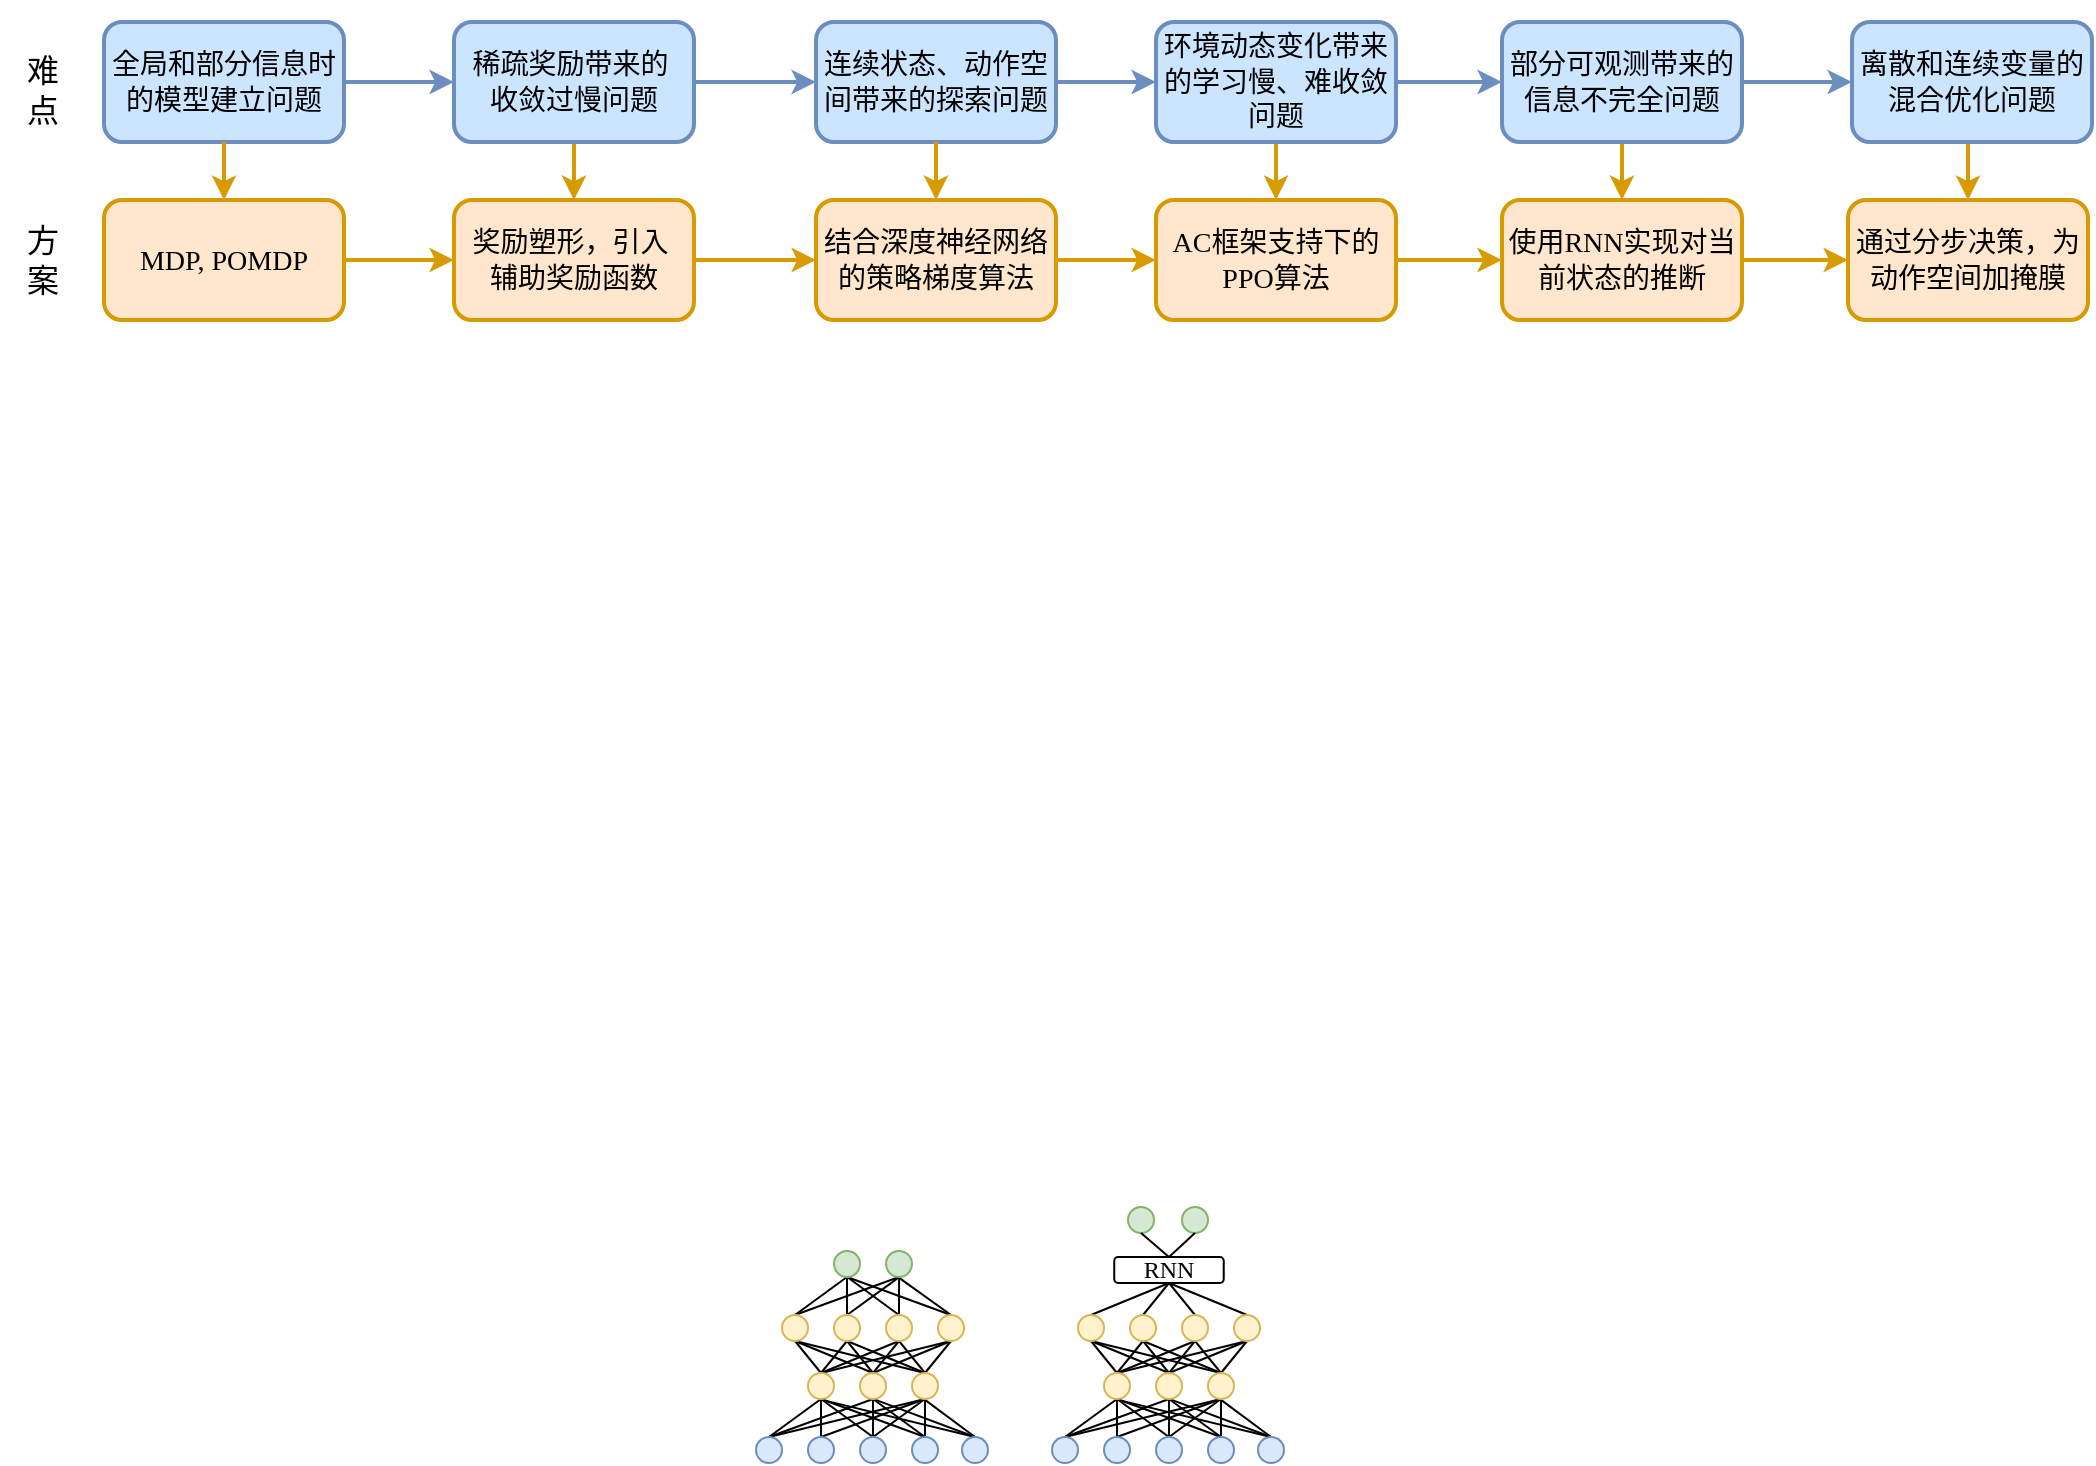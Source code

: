 <mxfile version="14.4.2" type="github">
  <diagram id="hRJQdXt8Dd4GwQT8U-zY" name="Page-1">
    <mxGraphModel dx="1119" dy="586" grid="0" gridSize="10" guides="1" tooltips="1" connect="1" arrows="1" fold="1" page="1" pageScale="1" pageWidth="2339" pageHeight="3300" math="0" shadow="0">
      <root>
        <mxCell id="0" />
        <mxCell id="1" parent="0" />
        <mxCell id="rwfQvGiwNQ0L53LhxxBZ-11" style="rounded=0;orthogonalLoop=1;jettySize=auto;html=1;exitX=1;exitY=0.5;exitDx=0;exitDy=0;entryX=0;entryY=0.5;entryDx=0;entryDy=0;strokeWidth=2;fillColor=#dae8fc;strokeColor=#6c8ebf;edgeStyle=orthogonalEdgeStyle;" parent="1" source="6vxJXJ5NOJiFdx2TQZ2P-19" target="rwfQvGiwNQ0L53LhxxBZ-10" edge="1">
          <mxGeometry relative="1" as="geometry">
            <Array as="points">
              <mxPoint x="193" y="200" />
            </Array>
          </mxGeometry>
        </mxCell>
        <mxCell id="6vxJXJ5NOJiFdx2TQZ2P-19" value="&lt;h3&gt;&lt;font face=&quot;Noto Serif SC&quot; style=&quot;font-size: 14px&quot;&gt;&lt;span style=&quot;font-weight: 400&quot;&gt;全局和部分信息时的模型建立问题&lt;/span&gt;&lt;/font&gt;&lt;/h3&gt;" style="rounded=1;whiteSpace=wrap;html=1;strokeColor=#6c8ebf;strokeWidth=2;fillColor=#CCE5FF;" parent="1" vertex="1">
          <mxGeometry x="79" y="170" width="120" height="60" as="geometry" />
        </mxCell>
        <mxCell id="_prZIamfgrxNrLQFxVpL-20" style="rounded=0;orthogonalLoop=1;jettySize=auto;html=1;exitX=0.5;exitY=0;exitDx=0;exitDy=0;entryX=0.5;entryY=1;entryDx=0;entryDy=0;endArrow=none;endFill=0;" parent="1" source="_prZIamfgrxNrLQFxVpL-1" target="_prZIamfgrxNrLQFxVpL-7" edge="1">
          <mxGeometry relative="1" as="geometry" />
        </mxCell>
        <mxCell id="_prZIamfgrxNrLQFxVpL-21" style="edgeStyle=none;rounded=0;orthogonalLoop=1;jettySize=auto;html=1;exitX=0.5;exitY=0;exitDx=0;exitDy=0;entryX=0.5;entryY=1;entryDx=0;entryDy=0;endArrow=none;endFill=0;" parent="1" source="_prZIamfgrxNrLQFxVpL-1" target="_prZIamfgrxNrLQFxVpL-8" edge="1">
          <mxGeometry relative="1" as="geometry" />
        </mxCell>
        <mxCell id="_prZIamfgrxNrLQFxVpL-22" style="edgeStyle=none;rounded=0;orthogonalLoop=1;jettySize=auto;html=1;exitX=0.5;exitY=0;exitDx=0;exitDy=0;entryX=0.5;entryY=1;entryDx=0;entryDy=0;endArrow=none;endFill=0;" parent="1" source="_prZIamfgrxNrLQFxVpL-1" target="_prZIamfgrxNrLQFxVpL-9" edge="1">
          <mxGeometry relative="1" as="geometry" />
        </mxCell>
        <mxCell id="_prZIamfgrxNrLQFxVpL-1" value="" style="ellipse;whiteSpace=wrap;html=1;aspect=fixed;fillColor=#dae8fc;strokeColor=#6c8ebf;" parent="1" vertex="1">
          <mxGeometry x="405" y="877.5" width="13" height="13" as="geometry" />
        </mxCell>
        <mxCell id="_prZIamfgrxNrLQFxVpL-23" style="edgeStyle=none;rounded=0;orthogonalLoop=1;jettySize=auto;html=1;exitX=0.5;exitY=0;exitDx=0;exitDy=0;entryX=0.5;entryY=1;entryDx=0;entryDy=0;endArrow=none;endFill=0;" parent="1" source="_prZIamfgrxNrLQFxVpL-2" target="_prZIamfgrxNrLQFxVpL-7" edge="1">
          <mxGeometry relative="1" as="geometry" />
        </mxCell>
        <mxCell id="_prZIamfgrxNrLQFxVpL-33" style="edgeStyle=none;rounded=0;orthogonalLoop=1;jettySize=auto;html=1;exitX=0.5;exitY=0;exitDx=0;exitDy=0;entryX=0.5;entryY=1;entryDx=0;entryDy=0;endArrow=none;endFill=0;" parent="1" source="_prZIamfgrxNrLQFxVpL-2" target="_prZIamfgrxNrLQFxVpL-9" edge="1">
          <mxGeometry relative="1" as="geometry" />
        </mxCell>
        <mxCell id="_prZIamfgrxNrLQFxVpL-2" value="" style="ellipse;whiteSpace=wrap;html=1;aspect=fixed;fillColor=#dae8fc;strokeColor=#6c8ebf;" parent="1" vertex="1">
          <mxGeometry x="431" y="877.5" width="13" height="13" as="geometry" />
        </mxCell>
        <mxCell id="_prZIamfgrxNrLQFxVpL-24" style="edgeStyle=none;rounded=0;orthogonalLoop=1;jettySize=auto;html=1;exitX=0.5;exitY=0;exitDx=0;exitDy=0;entryX=0.5;entryY=1;entryDx=0;entryDy=0;endArrow=none;endFill=0;" parent="1" source="_prZIamfgrxNrLQFxVpL-3" target="_prZIamfgrxNrLQFxVpL-7" edge="1">
          <mxGeometry relative="1" as="geometry" />
        </mxCell>
        <mxCell id="_prZIamfgrxNrLQFxVpL-29" style="edgeStyle=none;rounded=0;orthogonalLoop=1;jettySize=auto;html=1;exitX=0.5;exitY=0;exitDx=0;exitDy=0;entryX=0.5;entryY=1;entryDx=0;entryDy=0;endArrow=none;endFill=0;" parent="1" source="_prZIamfgrxNrLQFxVpL-3" target="_prZIamfgrxNrLQFxVpL-8" edge="1">
          <mxGeometry relative="1" as="geometry" />
        </mxCell>
        <mxCell id="_prZIamfgrxNrLQFxVpL-32" style="edgeStyle=none;rounded=0;orthogonalLoop=1;jettySize=auto;html=1;exitX=0.5;exitY=0;exitDx=0;exitDy=0;entryX=0.5;entryY=1;entryDx=0;entryDy=0;endArrow=none;endFill=0;" parent="1" source="_prZIamfgrxNrLQFxVpL-3" target="_prZIamfgrxNrLQFxVpL-9" edge="1">
          <mxGeometry relative="1" as="geometry" />
        </mxCell>
        <mxCell id="_prZIamfgrxNrLQFxVpL-3" value="" style="ellipse;whiteSpace=wrap;html=1;aspect=fixed;fillColor=#dae8fc;strokeColor=#6c8ebf;" parent="1" vertex="1">
          <mxGeometry x="457" y="877.5" width="13" height="13" as="geometry" />
        </mxCell>
        <mxCell id="_prZIamfgrxNrLQFxVpL-25" style="edgeStyle=none;rounded=0;orthogonalLoop=1;jettySize=auto;html=1;exitX=0.5;exitY=0;exitDx=0;exitDy=0;entryX=0.5;entryY=1;entryDx=0;entryDy=0;endArrow=none;endFill=0;" parent="1" source="_prZIamfgrxNrLQFxVpL-4" target="_prZIamfgrxNrLQFxVpL-8" edge="1">
          <mxGeometry relative="1" as="geometry" />
        </mxCell>
        <mxCell id="_prZIamfgrxNrLQFxVpL-27" style="edgeStyle=none;rounded=0;orthogonalLoop=1;jettySize=auto;html=1;exitX=0.5;exitY=0;exitDx=0;exitDy=0;entryX=0.5;entryY=1;entryDx=0;entryDy=0;endArrow=none;endFill=0;" parent="1" source="_prZIamfgrxNrLQFxVpL-4" target="_prZIamfgrxNrLQFxVpL-9" edge="1">
          <mxGeometry relative="1" as="geometry" />
        </mxCell>
        <mxCell id="_prZIamfgrxNrLQFxVpL-30" style="edgeStyle=none;rounded=0;orthogonalLoop=1;jettySize=auto;html=1;exitX=0.5;exitY=0;exitDx=0;exitDy=0;entryX=0.5;entryY=1;entryDx=0;entryDy=0;endArrow=none;endFill=0;" parent="1" source="_prZIamfgrxNrLQFxVpL-4" target="_prZIamfgrxNrLQFxVpL-7" edge="1">
          <mxGeometry relative="1" as="geometry" />
        </mxCell>
        <mxCell id="_prZIamfgrxNrLQFxVpL-4" value="" style="ellipse;whiteSpace=wrap;html=1;aspect=fixed;fillColor=#dae8fc;strokeColor=#6c8ebf;" parent="1" vertex="1">
          <mxGeometry x="483" y="877.5" width="13" height="13" as="geometry" />
        </mxCell>
        <mxCell id="_prZIamfgrxNrLQFxVpL-26" style="edgeStyle=none;rounded=0;orthogonalLoop=1;jettySize=auto;html=1;exitX=0.5;exitY=0;exitDx=0;exitDy=0;endArrow=none;endFill=0;" parent="1" source="_prZIamfgrxNrLQFxVpL-5" edge="1">
          <mxGeometry relative="1" as="geometry">
            <mxPoint x="463.222" y="858.333" as="targetPoint" />
          </mxGeometry>
        </mxCell>
        <mxCell id="_prZIamfgrxNrLQFxVpL-28" style="edgeStyle=none;rounded=0;orthogonalLoop=1;jettySize=auto;html=1;exitX=0.5;exitY=0;exitDx=0;exitDy=0;endArrow=none;endFill=0;" parent="1" source="_prZIamfgrxNrLQFxVpL-5" edge="1">
          <mxGeometry relative="1" as="geometry">
            <mxPoint x="489.0" y="858.556" as="targetPoint" />
          </mxGeometry>
        </mxCell>
        <mxCell id="_prZIamfgrxNrLQFxVpL-31" style="edgeStyle=none;rounded=0;orthogonalLoop=1;jettySize=auto;html=1;exitX=0.5;exitY=0;exitDx=0;exitDy=0;endArrow=none;endFill=0;" parent="1" source="_prZIamfgrxNrLQFxVpL-5" edge="1">
          <mxGeometry relative="1" as="geometry">
            <mxPoint x="436.556" y="858.556" as="targetPoint" />
          </mxGeometry>
        </mxCell>
        <mxCell id="_prZIamfgrxNrLQFxVpL-5" value="" style="ellipse;whiteSpace=wrap;html=1;aspect=fixed;fillColor=#dae8fc;strokeColor=#6c8ebf;" parent="1" vertex="1">
          <mxGeometry x="508" y="877.5" width="13" height="13" as="geometry" />
        </mxCell>
        <mxCell id="_prZIamfgrxNrLQFxVpL-34" style="edgeStyle=none;rounded=0;orthogonalLoop=1;jettySize=auto;html=1;exitX=0.5;exitY=0;exitDx=0;exitDy=0;entryX=0.5;entryY=1;entryDx=0;entryDy=0;endArrow=none;endFill=0;" parent="1" source="_prZIamfgrxNrLQFxVpL-7" target="_prZIamfgrxNrLQFxVpL-13" edge="1">
          <mxGeometry relative="1" as="geometry" />
        </mxCell>
        <mxCell id="_prZIamfgrxNrLQFxVpL-37" style="edgeStyle=none;rounded=0;orthogonalLoop=1;jettySize=auto;html=1;exitX=0.5;exitY=0;exitDx=0;exitDy=0;entryX=0.5;entryY=1;entryDx=0;entryDy=0;endArrow=none;endFill=0;" parent="1" source="_prZIamfgrxNrLQFxVpL-7" target="_prZIamfgrxNrLQFxVpL-14" edge="1">
          <mxGeometry relative="1" as="geometry" />
        </mxCell>
        <mxCell id="_prZIamfgrxNrLQFxVpL-40" style="edgeStyle=none;rounded=0;orthogonalLoop=1;jettySize=auto;html=1;exitX=0.5;exitY=0;exitDx=0;exitDy=0;entryX=0.5;entryY=1;entryDx=0;entryDy=0;endArrow=none;endFill=0;" parent="1" source="_prZIamfgrxNrLQFxVpL-7" target="_prZIamfgrxNrLQFxVpL-15" edge="1">
          <mxGeometry relative="1" as="geometry" />
        </mxCell>
        <mxCell id="_prZIamfgrxNrLQFxVpL-44" style="edgeStyle=none;rounded=0;orthogonalLoop=1;jettySize=auto;html=1;exitX=0.5;exitY=0;exitDx=0;exitDy=0;entryX=0.5;entryY=1;entryDx=0;entryDy=0;endArrow=none;endFill=0;" parent="1" source="_prZIamfgrxNrLQFxVpL-7" target="_prZIamfgrxNrLQFxVpL-16" edge="1">
          <mxGeometry relative="1" as="geometry" />
        </mxCell>
        <mxCell id="_prZIamfgrxNrLQFxVpL-7" value="" style="ellipse;whiteSpace=wrap;html=1;aspect=fixed;fillColor=#fff2cc;strokeColor=#d6b656;" parent="1" vertex="1">
          <mxGeometry x="431" y="845.5" width="13" height="13" as="geometry" />
        </mxCell>
        <mxCell id="_prZIamfgrxNrLQFxVpL-35" style="edgeStyle=none;rounded=0;orthogonalLoop=1;jettySize=auto;html=1;exitX=0.5;exitY=0;exitDx=0;exitDy=0;entryX=0.5;entryY=1;entryDx=0;entryDy=0;endArrow=none;endFill=0;" parent="1" source="_prZIamfgrxNrLQFxVpL-8" target="_prZIamfgrxNrLQFxVpL-14" edge="1">
          <mxGeometry relative="1" as="geometry" />
        </mxCell>
        <mxCell id="_prZIamfgrxNrLQFxVpL-38" style="edgeStyle=none;rounded=0;orthogonalLoop=1;jettySize=auto;html=1;exitX=0.5;exitY=0;exitDx=0;exitDy=0;entryX=0.5;entryY=1;entryDx=0;entryDy=0;endArrow=none;endFill=0;" parent="1" source="_prZIamfgrxNrLQFxVpL-8" target="_prZIamfgrxNrLQFxVpL-15" edge="1">
          <mxGeometry relative="1" as="geometry" />
        </mxCell>
        <mxCell id="_prZIamfgrxNrLQFxVpL-41" style="edgeStyle=none;rounded=0;orthogonalLoop=1;jettySize=auto;html=1;exitX=0.5;exitY=0;exitDx=0;exitDy=0;entryX=0.5;entryY=1;entryDx=0;entryDy=0;endArrow=none;endFill=0;" parent="1" source="_prZIamfgrxNrLQFxVpL-8" target="_prZIamfgrxNrLQFxVpL-16" edge="1">
          <mxGeometry relative="1" as="geometry" />
        </mxCell>
        <mxCell id="_prZIamfgrxNrLQFxVpL-43" style="edgeStyle=none;rounded=0;orthogonalLoop=1;jettySize=auto;html=1;exitX=0.5;exitY=0;exitDx=0;exitDy=0;entryX=0.5;entryY=1;entryDx=0;entryDy=0;endArrow=none;endFill=0;" parent="1" source="_prZIamfgrxNrLQFxVpL-8" target="_prZIamfgrxNrLQFxVpL-13" edge="1">
          <mxGeometry relative="1" as="geometry" />
        </mxCell>
        <mxCell id="_prZIamfgrxNrLQFxVpL-8" value="" style="ellipse;whiteSpace=wrap;html=1;aspect=fixed;fillColor=#fff2cc;strokeColor=#d6b656;" parent="1" vertex="1">
          <mxGeometry x="457" y="845.5" width="13" height="13" as="geometry" />
        </mxCell>
        <mxCell id="_prZIamfgrxNrLQFxVpL-36" style="edgeStyle=none;rounded=0;orthogonalLoop=1;jettySize=auto;html=1;exitX=0.5;exitY=0;exitDx=0;exitDy=0;entryX=0.5;entryY=1;entryDx=0;entryDy=0;endArrow=none;endFill=0;" parent="1" source="_prZIamfgrxNrLQFxVpL-9" target="_prZIamfgrxNrLQFxVpL-15" edge="1">
          <mxGeometry relative="1" as="geometry" />
        </mxCell>
        <mxCell id="_prZIamfgrxNrLQFxVpL-39" style="edgeStyle=none;rounded=0;orthogonalLoop=1;jettySize=auto;html=1;exitX=0.5;exitY=0;exitDx=0;exitDy=0;entryX=0.5;entryY=1;entryDx=0;entryDy=0;endArrow=none;endFill=0;" parent="1" source="_prZIamfgrxNrLQFxVpL-9" target="_prZIamfgrxNrLQFxVpL-16" edge="1">
          <mxGeometry relative="1" as="geometry" />
        </mxCell>
        <mxCell id="_prZIamfgrxNrLQFxVpL-42" style="edgeStyle=none;rounded=0;orthogonalLoop=1;jettySize=auto;html=1;exitX=0.5;exitY=0;exitDx=0;exitDy=0;entryX=0.5;entryY=1;entryDx=0;entryDy=0;endArrow=none;endFill=0;" parent="1" source="_prZIamfgrxNrLQFxVpL-9" target="_prZIamfgrxNrLQFxVpL-14" edge="1">
          <mxGeometry relative="1" as="geometry" />
        </mxCell>
        <mxCell id="_prZIamfgrxNrLQFxVpL-45" style="edgeStyle=none;rounded=0;orthogonalLoop=1;jettySize=auto;html=1;exitX=0.5;exitY=0;exitDx=0;exitDy=0;entryX=0.5;entryY=1;entryDx=0;entryDy=0;endArrow=none;endFill=0;" parent="1" source="_prZIamfgrxNrLQFxVpL-9" target="_prZIamfgrxNrLQFxVpL-13" edge="1">
          <mxGeometry relative="1" as="geometry" />
        </mxCell>
        <mxCell id="_prZIamfgrxNrLQFxVpL-9" value="" style="ellipse;whiteSpace=wrap;html=1;aspect=fixed;fillColor=#fff2cc;strokeColor=#d6b656;" parent="1" vertex="1">
          <mxGeometry x="483" y="845.5" width="13" height="13" as="geometry" />
        </mxCell>
        <mxCell id="_prZIamfgrxNrLQFxVpL-46" style="edgeStyle=none;rounded=0;orthogonalLoop=1;jettySize=auto;html=1;exitX=0.5;exitY=0;exitDx=0;exitDy=0;entryX=0.5;entryY=1;entryDx=0;entryDy=0;endArrow=none;endFill=0;" parent="1" source="_prZIamfgrxNrLQFxVpL-13" target="_prZIamfgrxNrLQFxVpL-17" edge="1">
          <mxGeometry relative="1" as="geometry" />
        </mxCell>
        <mxCell id="_prZIamfgrxNrLQFxVpL-50" style="edgeStyle=none;rounded=0;orthogonalLoop=1;jettySize=auto;html=1;exitX=0.5;exitY=0;exitDx=0;exitDy=0;entryX=0.5;entryY=1;entryDx=0;entryDy=0;endArrow=none;endFill=0;" parent="1" source="_prZIamfgrxNrLQFxVpL-13" target="_prZIamfgrxNrLQFxVpL-18" edge="1">
          <mxGeometry relative="1" as="geometry" />
        </mxCell>
        <mxCell id="_prZIamfgrxNrLQFxVpL-13" value="" style="ellipse;whiteSpace=wrap;html=1;aspect=fixed;fillColor=#fff2cc;strokeColor=#d6b656;" parent="1" vertex="1">
          <mxGeometry x="418" y="816.5" width="13" height="13" as="geometry" />
        </mxCell>
        <mxCell id="_prZIamfgrxNrLQFxVpL-47" style="edgeStyle=none;rounded=0;orthogonalLoop=1;jettySize=auto;html=1;exitX=0.5;exitY=0;exitDx=0;exitDy=0;endArrow=none;endFill=0;" parent="1" source="_prZIamfgrxNrLQFxVpL-14" edge="1">
          <mxGeometry relative="1" as="geometry">
            <mxPoint x="450.483" y="797.366" as="targetPoint" />
          </mxGeometry>
        </mxCell>
        <mxCell id="_prZIamfgrxNrLQFxVpL-51" style="edgeStyle=none;rounded=0;orthogonalLoop=1;jettySize=auto;html=1;exitX=0.5;exitY=0;exitDx=0;exitDy=0;endArrow=none;endFill=0;" parent="1" source="_prZIamfgrxNrLQFxVpL-14" edge="1">
          <mxGeometry relative="1" as="geometry">
            <mxPoint x="476.604" y="797.581" as="targetPoint" />
          </mxGeometry>
        </mxCell>
        <mxCell id="_prZIamfgrxNrLQFxVpL-14" value="" style="ellipse;whiteSpace=wrap;html=1;aspect=fixed;fillColor=#fff2cc;strokeColor=#d6b656;" parent="1" vertex="1">
          <mxGeometry x="444" y="816.5" width="13" height="13" as="geometry" />
        </mxCell>
        <mxCell id="_prZIamfgrxNrLQFxVpL-48" style="edgeStyle=none;rounded=0;orthogonalLoop=1;jettySize=auto;html=1;exitX=0.5;exitY=0;exitDx=0;exitDy=0;endArrow=none;endFill=0;" parent="1" source="_prZIamfgrxNrLQFxVpL-15" edge="1">
          <mxGeometry relative="1" as="geometry">
            <mxPoint x="450.081" y="797.151" as="targetPoint" />
          </mxGeometry>
        </mxCell>
        <mxCell id="_prZIamfgrxNrLQFxVpL-52" style="edgeStyle=none;rounded=0;orthogonalLoop=1;jettySize=auto;html=1;exitX=0.5;exitY=0;exitDx=0;exitDy=0;endArrow=none;endFill=0;" parent="1" source="_prZIamfgrxNrLQFxVpL-15" edge="1">
          <mxGeometry relative="1" as="geometry">
            <mxPoint x="476.523" y="797.473" as="targetPoint" />
          </mxGeometry>
        </mxCell>
        <mxCell id="_prZIamfgrxNrLQFxVpL-15" value="" style="ellipse;whiteSpace=wrap;html=1;aspect=fixed;fillColor=#fff2cc;strokeColor=#d6b656;" parent="1" vertex="1">
          <mxGeometry x="470" y="816.5" width="13" height="13" as="geometry" />
        </mxCell>
        <mxCell id="_prZIamfgrxNrLQFxVpL-49" style="edgeStyle=none;rounded=0;orthogonalLoop=1;jettySize=auto;html=1;exitX=0.5;exitY=0;exitDx=0;exitDy=0;entryX=0.5;entryY=1;entryDx=0;entryDy=0;endArrow=none;endFill=0;" parent="1" source="_prZIamfgrxNrLQFxVpL-16" target="_prZIamfgrxNrLQFxVpL-17" edge="1">
          <mxGeometry relative="1" as="geometry" />
        </mxCell>
        <mxCell id="_prZIamfgrxNrLQFxVpL-53" style="edgeStyle=none;rounded=0;orthogonalLoop=1;jettySize=auto;html=1;exitX=0.5;exitY=0;exitDx=0;exitDy=0;endArrow=none;endFill=0;" parent="1" source="_prZIamfgrxNrLQFxVpL-16" edge="1">
          <mxGeometry relative="1" as="geometry">
            <mxPoint x="476.067" y="797.581" as="targetPoint" />
          </mxGeometry>
        </mxCell>
        <mxCell id="_prZIamfgrxNrLQFxVpL-16" value="" style="ellipse;whiteSpace=wrap;html=1;aspect=fixed;fillColor=#fff2cc;strokeColor=#d6b656;" parent="1" vertex="1">
          <mxGeometry x="496" y="816.5" width="13" height="13" as="geometry" />
        </mxCell>
        <mxCell id="_prZIamfgrxNrLQFxVpL-17" value="" style="ellipse;whiteSpace=wrap;html=1;aspect=fixed;fillColor=#d5e8d4;strokeColor=#82b366;" parent="1" vertex="1">
          <mxGeometry x="444" y="784.5" width="13" height="13" as="geometry" />
        </mxCell>
        <mxCell id="_prZIamfgrxNrLQFxVpL-18" value="" style="ellipse;whiteSpace=wrap;html=1;aspect=fixed;fillColor=#d5e8d4;strokeColor=#82b366;" parent="1" vertex="1">
          <mxGeometry x="470" y="784.5" width="13" height="13" as="geometry" />
        </mxCell>
        <mxCell id="_prZIamfgrxNrLQFxVpL-54" style="rounded=0;orthogonalLoop=1;jettySize=auto;html=1;exitX=0.5;exitY=0;exitDx=0;exitDy=0;entryX=0.5;entryY=1;entryDx=0;entryDy=0;endArrow=none;endFill=0;" parent="1" source="_prZIamfgrxNrLQFxVpL-57" target="_prZIamfgrxNrLQFxVpL-77" edge="1">
          <mxGeometry relative="1" as="geometry" />
        </mxCell>
        <mxCell id="_prZIamfgrxNrLQFxVpL-55" style="edgeStyle=none;rounded=0;orthogonalLoop=1;jettySize=auto;html=1;exitX=0.5;exitY=0;exitDx=0;exitDy=0;entryX=0.5;entryY=1;entryDx=0;entryDy=0;endArrow=none;endFill=0;" parent="1" source="_prZIamfgrxNrLQFxVpL-57" target="_prZIamfgrxNrLQFxVpL-82" edge="1">
          <mxGeometry relative="1" as="geometry" />
        </mxCell>
        <mxCell id="_prZIamfgrxNrLQFxVpL-56" style="edgeStyle=none;rounded=0;orthogonalLoop=1;jettySize=auto;html=1;exitX=0.5;exitY=0;exitDx=0;exitDy=0;entryX=0.5;entryY=1;entryDx=0;entryDy=0;endArrow=none;endFill=0;" parent="1" source="_prZIamfgrxNrLQFxVpL-57" target="_prZIamfgrxNrLQFxVpL-87" edge="1">
          <mxGeometry relative="1" as="geometry" />
        </mxCell>
        <mxCell id="_prZIamfgrxNrLQFxVpL-57" value="" style="ellipse;whiteSpace=wrap;html=1;aspect=fixed;fillColor=#dae8fc;strokeColor=#6c8ebf;" parent="1" vertex="1">
          <mxGeometry x="553" y="877.5" width="13" height="13" as="geometry" />
        </mxCell>
        <mxCell id="_prZIamfgrxNrLQFxVpL-58" style="edgeStyle=none;rounded=0;orthogonalLoop=1;jettySize=auto;html=1;exitX=0.5;exitY=0;exitDx=0;exitDy=0;entryX=0.5;entryY=1;entryDx=0;entryDy=0;endArrow=none;endFill=0;" parent="1" source="_prZIamfgrxNrLQFxVpL-60" target="_prZIamfgrxNrLQFxVpL-77" edge="1">
          <mxGeometry relative="1" as="geometry" />
        </mxCell>
        <mxCell id="_prZIamfgrxNrLQFxVpL-59" style="edgeStyle=none;rounded=0;orthogonalLoop=1;jettySize=auto;html=1;exitX=0.5;exitY=0;exitDx=0;exitDy=0;entryX=0.5;entryY=1;entryDx=0;entryDy=0;endArrow=none;endFill=0;" parent="1" source="_prZIamfgrxNrLQFxVpL-60" target="_prZIamfgrxNrLQFxVpL-87" edge="1">
          <mxGeometry relative="1" as="geometry" />
        </mxCell>
        <mxCell id="_prZIamfgrxNrLQFxVpL-60" value="" style="ellipse;whiteSpace=wrap;html=1;aspect=fixed;fillColor=#dae8fc;strokeColor=#6c8ebf;" parent="1" vertex="1">
          <mxGeometry x="579" y="877.5" width="13" height="13" as="geometry" />
        </mxCell>
        <mxCell id="_prZIamfgrxNrLQFxVpL-61" style="edgeStyle=none;rounded=0;orthogonalLoop=1;jettySize=auto;html=1;exitX=0.5;exitY=0;exitDx=0;exitDy=0;entryX=0.5;entryY=1;entryDx=0;entryDy=0;endArrow=none;endFill=0;" parent="1" source="_prZIamfgrxNrLQFxVpL-64" target="_prZIamfgrxNrLQFxVpL-77" edge="1">
          <mxGeometry relative="1" as="geometry" />
        </mxCell>
        <mxCell id="_prZIamfgrxNrLQFxVpL-62" style="edgeStyle=none;rounded=0;orthogonalLoop=1;jettySize=auto;html=1;exitX=0.5;exitY=0;exitDx=0;exitDy=0;entryX=0.5;entryY=1;entryDx=0;entryDy=0;endArrow=none;endFill=0;" parent="1" source="_prZIamfgrxNrLQFxVpL-64" target="_prZIamfgrxNrLQFxVpL-82" edge="1">
          <mxGeometry relative="1" as="geometry" />
        </mxCell>
        <mxCell id="_prZIamfgrxNrLQFxVpL-63" style="edgeStyle=none;rounded=0;orthogonalLoop=1;jettySize=auto;html=1;exitX=0.5;exitY=0;exitDx=0;exitDy=0;entryX=0.5;entryY=1;entryDx=0;entryDy=0;endArrow=none;endFill=0;" parent="1" source="_prZIamfgrxNrLQFxVpL-64" target="_prZIamfgrxNrLQFxVpL-87" edge="1">
          <mxGeometry relative="1" as="geometry" />
        </mxCell>
        <mxCell id="_prZIamfgrxNrLQFxVpL-64" value="" style="ellipse;whiteSpace=wrap;html=1;aspect=fixed;fillColor=#dae8fc;strokeColor=#6c8ebf;" parent="1" vertex="1">
          <mxGeometry x="605" y="877.5" width="13" height="13" as="geometry" />
        </mxCell>
        <mxCell id="_prZIamfgrxNrLQFxVpL-65" style="edgeStyle=none;rounded=0;orthogonalLoop=1;jettySize=auto;html=1;exitX=0.5;exitY=0;exitDx=0;exitDy=0;entryX=0.5;entryY=1;entryDx=0;entryDy=0;endArrow=none;endFill=0;" parent="1" source="_prZIamfgrxNrLQFxVpL-68" target="_prZIamfgrxNrLQFxVpL-82" edge="1">
          <mxGeometry relative="1" as="geometry" />
        </mxCell>
        <mxCell id="_prZIamfgrxNrLQFxVpL-66" style="edgeStyle=none;rounded=0;orthogonalLoop=1;jettySize=auto;html=1;exitX=0.5;exitY=0;exitDx=0;exitDy=0;entryX=0.5;entryY=1;entryDx=0;entryDy=0;endArrow=none;endFill=0;" parent="1" source="_prZIamfgrxNrLQFxVpL-68" target="_prZIamfgrxNrLQFxVpL-87" edge="1">
          <mxGeometry relative="1" as="geometry" />
        </mxCell>
        <mxCell id="_prZIamfgrxNrLQFxVpL-67" style="edgeStyle=none;rounded=0;orthogonalLoop=1;jettySize=auto;html=1;exitX=0.5;exitY=0;exitDx=0;exitDy=0;entryX=0.5;entryY=1;entryDx=0;entryDy=0;endArrow=none;endFill=0;" parent="1" source="_prZIamfgrxNrLQFxVpL-68" target="_prZIamfgrxNrLQFxVpL-77" edge="1">
          <mxGeometry relative="1" as="geometry" />
        </mxCell>
        <mxCell id="_prZIamfgrxNrLQFxVpL-68" value="" style="ellipse;whiteSpace=wrap;html=1;aspect=fixed;fillColor=#dae8fc;strokeColor=#6c8ebf;" parent="1" vertex="1">
          <mxGeometry x="631" y="877.5" width="13" height="13" as="geometry" />
        </mxCell>
        <mxCell id="_prZIamfgrxNrLQFxVpL-69" style="edgeStyle=none;rounded=0;orthogonalLoop=1;jettySize=auto;html=1;exitX=0.5;exitY=0;exitDx=0;exitDy=0;endArrow=none;endFill=0;" parent="1" source="_prZIamfgrxNrLQFxVpL-72" edge="1">
          <mxGeometry relative="1" as="geometry">
            <mxPoint x="611.222" y="858.333" as="targetPoint" />
          </mxGeometry>
        </mxCell>
        <mxCell id="_prZIamfgrxNrLQFxVpL-70" style="edgeStyle=none;rounded=0;orthogonalLoop=1;jettySize=auto;html=1;exitX=0.5;exitY=0;exitDx=0;exitDy=0;endArrow=none;endFill=0;" parent="1" source="_prZIamfgrxNrLQFxVpL-72" edge="1">
          <mxGeometry relative="1" as="geometry">
            <mxPoint x="637.0" y="858.556" as="targetPoint" />
          </mxGeometry>
        </mxCell>
        <mxCell id="_prZIamfgrxNrLQFxVpL-71" style="edgeStyle=none;rounded=0;orthogonalLoop=1;jettySize=auto;html=1;exitX=0.5;exitY=0;exitDx=0;exitDy=0;endArrow=none;endFill=0;" parent="1" source="_prZIamfgrxNrLQFxVpL-72" edge="1">
          <mxGeometry relative="1" as="geometry">
            <mxPoint x="584.556" y="858.556" as="targetPoint" />
          </mxGeometry>
        </mxCell>
        <mxCell id="_prZIamfgrxNrLQFxVpL-72" value="" style="ellipse;whiteSpace=wrap;html=1;aspect=fixed;fillColor=#dae8fc;strokeColor=#6c8ebf;" parent="1" vertex="1">
          <mxGeometry x="656" y="877.5" width="13" height="13" as="geometry" />
        </mxCell>
        <mxCell id="_prZIamfgrxNrLQFxVpL-73" style="edgeStyle=none;rounded=0;orthogonalLoop=1;jettySize=auto;html=1;exitX=0.5;exitY=0;exitDx=0;exitDy=0;entryX=0.5;entryY=1;entryDx=0;entryDy=0;endArrow=none;endFill=0;" parent="1" source="_prZIamfgrxNrLQFxVpL-77" target="_prZIamfgrxNrLQFxVpL-90" edge="1">
          <mxGeometry relative="1" as="geometry" />
        </mxCell>
        <mxCell id="_prZIamfgrxNrLQFxVpL-74" style="edgeStyle=none;rounded=0;orthogonalLoop=1;jettySize=auto;html=1;exitX=0.5;exitY=0;exitDx=0;exitDy=0;entryX=0.5;entryY=1;entryDx=0;entryDy=0;endArrow=none;endFill=0;" parent="1" source="_prZIamfgrxNrLQFxVpL-77" target="_prZIamfgrxNrLQFxVpL-93" edge="1">
          <mxGeometry relative="1" as="geometry" />
        </mxCell>
        <mxCell id="_prZIamfgrxNrLQFxVpL-75" style="edgeStyle=none;rounded=0;orthogonalLoop=1;jettySize=auto;html=1;exitX=0.5;exitY=0;exitDx=0;exitDy=0;entryX=0.5;entryY=1;entryDx=0;entryDy=0;endArrow=none;endFill=0;" parent="1" source="_prZIamfgrxNrLQFxVpL-77" target="_prZIamfgrxNrLQFxVpL-96" edge="1">
          <mxGeometry relative="1" as="geometry" />
        </mxCell>
        <mxCell id="_prZIamfgrxNrLQFxVpL-76" style="edgeStyle=none;rounded=0;orthogonalLoop=1;jettySize=auto;html=1;exitX=0.5;exitY=0;exitDx=0;exitDy=0;entryX=0.5;entryY=1;entryDx=0;entryDy=0;endArrow=none;endFill=0;" parent="1" source="_prZIamfgrxNrLQFxVpL-77" target="_prZIamfgrxNrLQFxVpL-99" edge="1">
          <mxGeometry relative="1" as="geometry" />
        </mxCell>
        <mxCell id="_prZIamfgrxNrLQFxVpL-77" value="" style="ellipse;whiteSpace=wrap;html=1;aspect=fixed;fillColor=#fff2cc;strokeColor=#d6b656;" parent="1" vertex="1">
          <mxGeometry x="579" y="845.5" width="13" height="13" as="geometry" />
        </mxCell>
        <mxCell id="_prZIamfgrxNrLQFxVpL-78" style="edgeStyle=none;rounded=0;orthogonalLoop=1;jettySize=auto;html=1;exitX=0.5;exitY=0;exitDx=0;exitDy=0;entryX=0.5;entryY=1;entryDx=0;entryDy=0;endArrow=none;endFill=0;" parent="1" source="_prZIamfgrxNrLQFxVpL-82" target="_prZIamfgrxNrLQFxVpL-93" edge="1">
          <mxGeometry relative="1" as="geometry" />
        </mxCell>
        <mxCell id="_prZIamfgrxNrLQFxVpL-79" style="edgeStyle=none;rounded=0;orthogonalLoop=1;jettySize=auto;html=1;exitX=0.5;exitY=0;exitDx=0;exitDy=0;entryX=0.5;entryY=1;entryDx=0;entryDy=0;endArrow=none;endFill=0;" parent="1" source="_prZIamfgrxNrLQFxVpL-82" target="_prZIamfgrxNrLQFxVpL-96" edge="1">
          <mxGeometry relative="1" as="geometry" />
        </mxCell>
        <mxCell id="_prZIamfgrxNrLQFxVpL-80" style="edgeStyle=none;rounded=0;orthogonalLoop=1;jettySize=auto;html=1;exitX=0.5;exitY=0;exitDx=0;exitDy=0;entryX=0.5;entryY=1;entryDx=0;entryDy=0;endArrow=none;endFill=0;" parent="1" source="_prZIamfgrxNrLQFxVpL-82" target="_prZIamfgrxNrLQFxVpL-99" edge="1">
          <mxGeometry relative="1" as="geometry" />
        </mxCell>
        <mxCell id="_prZIamfgrxNrLQFxVpL-81" style="edgeStyle=none;rounded=0;orthogonalLoop=1;jettySize=auto;html=1;exitX=0.5;exitY=0;exitDx=0;exitDy=0;entryX=0.5;entryY=1;entryDx=0;entryDy=0;endArrow=none;endFill=0;" parent="1" source="_prZIamfgrxNrLQFxVpL-82" target="_prZIamfgrxNrLQFxVpL-90" edge="1">
          <mxGeometry relative="1" as="geometry" />
        </mxCell>
        <mxCell id="_prZIamfgrxNrLQFxVpL-82" value="" style="ellipse;whiteSpace=wrap;html=1;aspect=fixed;fillColor=#fff2cc;strokeColor=#d6b656;" parent="1" vertex="1">
          <mxGeometry x="605" y="845.5" width="13" height="13" as="geometry" />
        </mxCell>
        <mxCell id="_prZIamfgrxNrLQFxVpL-83" style="edgeStyle=none;rounded=0;orthogonalLoop=1;jettySize=auto;html=1;exitX=0.5;exitY=0;exitDx=0;exitDy=0;entryX=0.5;entryY=1;entryDx=0;entryDy=0;endArrow=none;endFill=0;" parent="1" source="_prZIamfgrxNrLQFxVpL-87" target="_prZIamfgrxNrLQFxVpL-96" edge="1">
          <mxGeometry relative="1" as="geometry" />
        </mxCell>
        <mxCell id="_prZIamfgrxNrLQFxVpL-84" style="edgeStyle=none;rounded=0;orthogonalLoop=1;jettySize=auto;html=1;exitX=0.5;exitY=0;exitDx=0;exitDy=0;entryX=0.5;entryY=1;entryDx=0;entryDy=0;endArrow=none;endFill=0;" parent="1" source="_prZIamfgrxNrLQFxVpL-87" target="_prZIamfgrxNrLQFxVpL-99" edge="1">
          <mxGeometry relative="1" as="geometry" />
        </mxCell>
        <mxCell id="_prZIamfgrxNrLQFxVpL-85" style="edgeStyle=none;rounded=0;orthogonalLoop=1;jettySize=auto;html=1;exitX=0.5;exitY=0;exitDx=0;exitDy=0;entryX=0.5;entryY=1;entryDx=0;entryDy=0;endArrow=none;endFill=0;" parent="1" source="_prZIamfgrxNrLQFxVpL-87" target="_prZIamfgrxNrLQFxVpL-93" edge="1">
          <mxGeometry relative="1" as="geometry" />
        </mxCell>
        <mxCell id="_prZIamfgrxNrLQFxVpL-86" style="edgeStyle=none;rounded=0;orthogonalLoop=1;jettySize=auto;html=1;exitX=0.5;exitY=0;exitDx=0;exitDy=0;entryX=0.5;entryY=1;entryDx=0;entryDy=0;endArrow=none;endFill=0;" parent="1" source="_prZIamfgrxNrLQFxVpL-87" target="_prZIamfgrxNrLQFxVpL-90" edge="1">
          <mxGeometry relative="1" as="geometry" />
        </mxCell>
        <mxCell id="_prZIamfgrxNrLQFxVpL-87" value="" style="ellipse;whiteSpace=wrap;html=1;aspect=fixed;fillColor=#fff2cc;strokeColor=#d6b656;" parent="1" vertex="1">
          <mxGeometry x="631" y="845.5" width="13" height="13" as="geometry" />
        </mxCell>
        <mxCell id="_prZIamfgrxNrLQFxVpL-120" style="edgeStyle=none;rounded=0;orthogonalLoop=1;jettySize=auto;html=1;exitX=0.5;exitY=0;exitDx=0;exitDy=0;entryX=0.5;entryY=1;entryDx=0;entryDy=0;endArrow=none;endFill=0;" parent="1" source="_prZIamfgrxNrLQFxVpL-90" target="_prZIamfgrxNrLQFxVpL-119" edge="1">
          <mxGeometry relative="1" as="geometry" />
        </mxCell>
        <mxCell id="_prZIamfgrxNrLQFxVpL-90" value="" style="ellipse;whiteSpace=wrap;html=1;aspect=fixed;fillColor=#fff2cc;strokeColor=#d6b656;" parent="1" vertex="1">
          <mxGeometry x="566" y="816.5" width="13" height="13" as="geometry" />
        </mxCell>
        <mxCell id="_prZIamfgrxNrLQFxVpL-121" style="edgeStyle=none;rounded=0;orthogonalLoop=1;jettySize=auto;html=1;exitX=0.5;exitY=0;exitDx=0;exitDy=0;entryX=0.5;entryY=1;entryDx=0;entryDy=0;endArrow=none;endFill=0;" parent="1" source="_prZIamfgrxNrLQFxVpL-93" target="_prZIamfgrxNrLQFxVpL-119" edge="1">
          <mxGeometry relative="1" as="geometry" />
        </mxCell>
        <mxCell id="_prZIamfgrxNrLQFxVpL-93" value="" style="ellipse;whiteSpace=wrap;html=1;aspect=fixed;fillColor=#fff2cc;strokeColor=#d6b656;" parent="1" vertex="1">
          <mxGeometry x="592" y="816.5" width="13" height="13" as="geometry" />
        </mxCell>
        <mxCell id="_prZIamfgrxNrLQFxVpL-122" style="edgeStyle=none;rounded=0;orthogonalLoop=1;jettySize=auto;html=1;exitX=0.5;exitY=0;exitDx=0;exitDy=0;entryX=0.5;entryY=1;entryDx=0;entryDy=0;endArrow=none;endFill=0;" parent="1" source="_prZIamfgrxNrLQFxVpL-96" target="_prZIamfgrxNrLQFxVpL-119" edge="1">
          <mxGeometry relative="1" as="geometry" />
        </mxCell>
        <mxCell id="_prZIamfgrxNrLQFxVpL-96" value="" style="ellipse;whiteSpace=wrap;html=1;aspect=fixed;fillColor=#fff2cc;strokeColor=#d6b656;" parent="1" vertex="1">
          <mxGeometry x="618" y="816.5" width="13" height="13" as="geometry" />
        </mxCell>
        <mxCell id="_prZIamfgrxNrLQFxVpL-123" style="edgeStyle=none;rounded=0;orthogonalLoop=1;jettySize=auto;html=1;exitX=0.5;exitY=0;exitDx=0;exitDy=0;entryX=0.5;entryY=1;entryDx=0;entryDy=0;endArrow=none;endFill=0;" parent="1" source="_prZIamfgrxNrLQFxVpL-99" target="_prZIamfgrxNrLQFxVpL-119" edge="1">
          <mxGeometry relative="1" as="geometry" />
        </mxCell>
        <mxCell id="_prZIamfgrxNrLQFxVpL-99" value="" style="ellipse;whiteSpace=wrap;html=1;aspect=fixed;fillColor=#fff2cc;strokeColor=#d6b656;" parent="1" vertex="1">
          <mxGeometry x="644" y="816.5" width="13" height="13" as="geometry" />
        </mxCell>
        <mxCell id="_prZIamfgrxNrLQFxVpL-100" value="" style="ellipse;whiteSpace=wrap;html=1;aspect=fixed;fillColor=#d5e8d4;strokeColor=#82b366;" parent="1" vertex="1">
          <mxGeometry x="591" y="762.5" width="13" height="13" as="geometry" />
        </mxCell>
        <mxCell id="_prZIamfgrxNrLQFxVpL-105" value="" style="ellipse;whiteSpace=wrap;html=1;aspect=fixed;fillColor=#d5e8d4;strokeColor=#82b366;" parent="1" vertex="1">
          <mxGeometry x="618" y="762.5" width="13" height="13" as="geometry" />
        </mxCell>
        <mxCell id="_prZIamfgrxNrLQFxVpL-124" style="edgeStyle=none;rounded=0;orthogonalLoop=1;jettySize=auto;html=1;exitX=0.5;exitY=0;exitDx=0;exitDy=0;entryX=0.5;entryY=1;entryDx=0;entryDy=0;endArrow=none;endFill=0;" parent="1" source="_prZIamfgrxNrLQFxVpL-119" target="_prZIamfgrxNrLQFxVpL-100" edge="1">
          <mxGeometry relative="1" as="geometry" />
        </mxCell>
        <mxCell id="_prZIamfgrxNrLQFxVpL-125" style="edgeStyle=none;rounded=0;orthogonalLoop=1;jettySize=auto;html=1;exitX=0.5;exitY=0;exitDx=0;exitDy=0;entryX=0.5;entryY=1;entryDx=0;entryDy=0;endArrow=none;endFill=0;" parent="1" source="_prZIamfgrxNrLQFxVpL-119" target="_prZIamfgrxNrLQFxVpL-105" edge="1">
          <mxGeometry relative="1" as="geometry" />
        </mxCell>
        <mxCell id="_prZIamfgrxNrLQFxVpL-119" value="&lt;font face=&quot;Times New Roman&quot;&gt;RNN&lt;/font&gt;" style="rounded=1;whiteSpace=wrap;html=1;strokeColor=#000000;fillColor=#ffffff;" parent="1" vertex="1">
          <mxGeometry x="584.12" y="787.5" width="54.75" height="13" as="geometry" />
        </mxCell>
        <mxCell id="rwfQvGiwNQ0L53LhxxBZ-1" value="&lt;font face=&quot;Noto Serif SC&quot; data-font-src=&quot;https://fonts.googleapis.com/css?family=Noto+Serif+SC&quot; style=&quot;font-size: 16px&quot;&gt;难&lt;br&gt;点&lt;/font&gt;" style="text;html=1;strokeColor=none;fillColor=none;align=center;verticalAlign=middle;whiteSpace=wrap;rounded=0;" parent="1" vertex="1">
          <mxGeometry x="27" y="179.5" width="43" height="48" as="geometry" />
        </mxCell>
        <mxCell id="rwfQvGiwNQ0L53LhxxBZ-2" value="&lt;font face=&quot;Noto Serif SC&quot; data-font-src=&quot;https://fonts.googleapis.com/css?family=Noto+Serif+SC&quot; style=&quot;font-size: 16px&quot;&gt;方&lt;br&gt;案&lt;br&gt;&lt;/font&gt;" style="text;html=1;strokeColor=none;fillColor=none;align=center;verticalAlign=middle;whiteSpace=wrap;rounded=0;" parent="1" vertex="1">
          <mxGeometry x="27" y="265" width="43" height="48" as="geometry" />
        </mxCell>
        <mxCell id="rwfQvGiwNQ0L53LhxxBZ-19" style="edgeStyle=orthogonalEdgeStyle;rounded=0;orthogonalLoop=1;jettySize=auto;html=1;exitX=1;exitY=0.5;exitDx=0;exitDy=0;entryX=0;entryY=0.5;entryDx=0;entryDy=0;endArrow=classic;endFill=1;strokeWidth=2;fillColor=#ffe6cc;strokeColor=#d79b00;" parent="1" source="rwfQvGiwNQ0L53LhxxBZ-3" target="rwfQvGiwNQ0L53LhxxBZ-13" edge="1">
          <mxGeometry relative="1" as="geometry" />
        </mxCell>
        <mxCell id="rwfQvGiwNQ0L53LhxxBZ-3" value="&lt;h3&gt;&lt;font style=&quot;font-size: 14px&quot;&gt;&lt;span style=&quot;font-weight: 400&quot;&gt;&lt;font face=&quot;Times New Roman&quot;&gt;MDP, POMDP&lt;/font&gt;&lt;/span&gt;&lt;/font&gt;&lt;/h3&gt;" style="rounded=1;whiteSpace=wrap;html=1;strokeColor=#d79b00;strokeWidth=2;fillColor=#ffe6cc;" parent="1" vertex="1">
          <mxGeometry x="79" y="259" width="120" height="60" as="geometry" />
        </mxCell>
        <mxCell id="rwfQvGiwNQ0L53LhxxBZ-5" style="edgeStyle=orthogonalEdgeStyle;rounded=0;orthogonalLoop=1;jettySize=auto;html=1;exitX=0.5;exitY=1;exitDx=0;exitDy=0;fillColor=#ffe6cc;strokeColor=#d79b00;strokeWidth=2;" parent="1" source="6vxJXJ5NOJiFdx2TQZ2P-19" target="rwfQvGiwNQ0L53LhxxBZ-3" edge="1">
          <mxGeometry relative="1" as="geometry">
            <mxPoint x="144" y="192" as="sourcePoint" />
            <mxPoint x="138" y="261" as="targetPoint" />
          </mxGeometry>
        </mxCell>
        <mxCell id="rwfQvGiwNQ0L53LhxxBZ-20" style="edgeStyle=orthogonalEdgeStyle;rounded=0;orthogonalLoop=1;jettySize=auto;html=1;entryX=0;entryY=0.5;entryDx=0;entryDy=0;endArrow=classic;endFill=1;strokeWidth=2;fillColor=#ffe6cc;strokeColor=#d79b00;" parent="1" source="rwfQvGiwNQ0L53LhxxBZ-13" target="rwfQvGiwNQ0L53LhxxBZ-16" edge="1">
          <mxGeometry relative="1" as="geometry" />
        </mxCell>
        <mxCell id="rwfQvGiwNQ0L53LhxxBZ-13" value="&lt;h3&gt;&lt;font face=&quot;Noto Serif SC&quot;&gt;&lt;span style=&quot;font-size: 14px ; font-weight: 400&quot;&gt;奖励塑形，引入&amp;nbsp; 辅助奖励函数&lt;/span&gt;&lt;/font&gt;&lt;/h3&gt;" style="rounded=1;whiteSpace=wrap;html=1;strokeColor=#d79b00;strokeWidth=2;fillColor=#ffe6cc;" parent="1" vertex="1">
          <mxGeometry x="254" y="259" width="120" height="60" as="geometry" />
        </mxCell>
        <mxCell id="rwfQvGiwNQ0L53LhxxBZ-14" style="edgeStyle=orthogonalEdgeStyle;rounded=0;orthogonalLoop=1;jettySize=auto;html=1;fillColor=#ffe6cc;strokeColor=#d79b00;strokeWidth=2;exitX=0.5;exitY=1;exitDx=0;exitDy=0;" parent="1" source="rwfQvGiwNQ0L53LhxxBZ-10" target="rwfQvGiwNQ0L53LhxxBZ-13" edge="1">
          <mxGeometry relative="1" as="geometry">
            <mxPoint x="298" y="239" as="sourcePoint" />
            <mxPoint x="313.66" y="255" as="targetPoint" />
            <Array as="points" />
          </mxGeometry>
        </mxCell>
        <mxCell id="rwfQvGiwNQ0L53LhxxBZ-18" style="edgeStyle=none;rounded=0;orthogonalLoop=1;jettySize=auto;html=1;exitX=1;exitY=0.5;exitDx=0;exitDy=0;entryX=0;entryY=0.5;entryDx=0;entryDy=0;strokeWidth=2;fillColor=#dae8fc;strokeColor=#6c8ebf;" parent="1" source="rwfQvGiwNQ0L53LhxxBZ-10" target="rwfQvGiwNQ0L53LhxxBZ-15" edge="1">
          <mxGeometry relative="1" as="geometry" />
        </mxCell>
        <mxCell id="rwfQvGiwNQ0L53LhxxBZ-10" value="&lt;h3&gt;&lt;font face=&quot;Noto Serif SC&quot; style=&quot;font-size: 14px&quot;&gt;&lt;span style=&quot;font-weight: 400&quot;&gt;稀疏奖励带来的&amp;nbsp; 收敛过慢问题&lt;/span&gt;&lt;/font&gt;&lt;/h3&gt;" style="rounded=1;whiteSpace=wrap;html=1;strokeColor=#6c8ebf;strokeWidth=2;fillColor=#CCE5FF;" parent="1" vertex="1">
          <mxGeometry x="254" y="170" width="120" height="60" as="geometry" />
        </mxCell>
        <mxCell id="rwfQvGiwNQ0L53LhxxBZ-22" style="edgeStyle=orthogonalEdgeStyle;rounded=0;orthogonalLoop=1;jettySize=auto;html=1;entryX=0;entryY=0.5;entryDx=0;entryDy=0;endArrow=classic;endFill=1;strokeWidth=2;fillColor=#dae8fc;strokeColor=#6c8ebf;" parent="1" source="rwfQvGiwNQ0L53LhxxBZ-15" target="rwfQvGiwNQ0L53LhxxBZ-21" edge="1">
          <mxGeometry relative="1" as="geometry" />
        </mxCell>
        <mxCell id="rwfQvGiwNQ0L53LhxxBZ-15" value="&lt;h3&gt;&lt;font face=&quot;Noto Serif SC&quot; style=&quot;font-size: 14px&quot;&gt;&lt;span style=&quot;font-weight: 400&quot;&gt;连续状态、动作空间带来的探索问题&lt;/span&gt;&lt;/font&gt;&lt;/h3&gt;" style="rounded=1;whiteSpace=wrap;html=1;strokeColor=#6c8ebf;strokeWidth=2;fillColor=#CCE5FF;" parent="1" vertex="1">
          <mxGeometry x="435" y="170" width="120" height="60" as="geometry" />
        </mxCell>
        <mxCell id="rwfQvGiwNQ0L53LhxxBZ-25" style="edgeStyle=orthogonalEdgeStyle;rounded=0;orthogonalLoop=1;jettySize=auto;html=1;exitX=1;exitY=0.5;exitDx=0;exitDy=0;entryX=0;entryY=0.5;entryDx=0;entryDy=0;endArrow=classic;endFill=1;strokeWidth=2;fillColor=#ffe6cc;strokeColor=#d79b00;" parent="1" source="rwfQvGiwNQ0L53LhxxBZ-16" target="rwfQvGiwNQ0L53LhxxBZ-23" edge="1">
          <mxGeometry relative="1" as="geometry" />
        </mxCell>
        <mxCell id="rwfQvGiwNQ0L53LhxxBZ-16" value="&lt;h3&gt;&lt;font face=&quot;Noto Serif SC&quot;&gt;&lt;span style=&quot;font-size: 14px ; font-weight: 400&quot;&gt;结合深度神经网络的策略梯度算法&lt;/span&gt;&lt;/font&gt;&lt;/h3&gt;" style="rounded=1;whiteSpace=wrap;html=1;strokeColor=#d79b00;strokeWidth=2;fillColor=#ffe6cc;" parent="1" vertex="1">
          <mxGeometry x="435" y="259" width="120" height="60" as="geometry" />
        </mxCell>
        <mxCell id="rwfQvGiwNQ0L53LhxxBZ-17" style="edgeStyle=orthogonalEdgeStyle;rounded=0;orthogonalLoop=1;jettySize=auto;html=1;fillColor=#ffe6cc;strokeColor=#d79b00;strokeWidth=2;exitX=0.5;exitY=1;exitDx=0;exitDy=0;entryX=0.5;entryY=0;entryDx=0;entryDy=0;" parent="1" source="rwfQvGiwNQ0L53LhxxBZ-15" target="rwfQvGiwNQ0L53LhxxBZ-16" edge="1">
          <mxGeometry relative="1" as="geometry">
            <mxPoint x="324" y="240" as="sourcePoint" />
            <mxPoint x="324" y="269" as="targetPoint" />
            <Array as="points" />
          </mxGeometry>
        </mxCell>
        <mxCell id="rwfQvGiwNQ0L53LhxxBZ-24" style="edgeStyle=orthogonalEdgeStyle;rounded=0;orthogonalLoop=1;jettySize=auto;html=1;exitX=0.5;exitY=1;exitDx=0;exitDy=0;entryX=0.5;entryY=0;entryDx=0;entryDy=0;endArrow=classic;endFill=1;strokeWidth=2;fillColor=#ffe6cc;strokeColor=#d79b00;" parent="1" source="rwfQvGiwNQ0L53LhxxBZ-21" target="rwfQvGiwNQ0L53LhxxBZ-23" edge="1">
          <mxGeometry relative="1" as="geometry" />
        </mxCell>
        <mxCell id="rwfQvGiwNQ0L53LhxxBZ-35" style="edgeStyle=orthogonalEdgeStyle;rounded=0;orthogonalLoop=1;jettySize=auto;html=1;exitX=1;exitY=0.5;exitDx=0;exitDy=0;entryX=0;entryY=0.5;entryDx=0;entryDy=0;endArrow=classic;endFill=1;strokeWidth=2;fillColor=#dae8fc;strokeColor=#6c8ebf;" parent="1" source="rwfQvGiwNQ0L53LhxxBZ-21" target="rwfQvGiwNQ0L53LhxxBZ-26" edge="1">
          <mxGeometry relative="1" as="geometry" />
        </mxCell>
        <mxCell id="rwfQvGiwNQ0L53LhxxBZ-21" value="&lt;h3&gt;&lt;font face=&quot;Noto Serif SC&quot; style=&quot;font-size: 14px&quot;&gt;&lt;span style=&quot;font-weight: 400&quot;&gt;环境动态变化带来的学习慢、难收敛问题&lt;/span&gt;&lt;/font&gt;&lt;/h3&gt;" style="rounded=1;whiteSpace=wrap;html=1;strokeColor=#6c8ebf;strokeWidth=2;fillColor=#CCE5FF;" parent="1" vertex="1">
          <mxGeometry x="605" y="170" width="120" height="60" as="geometry" />
        </mxCell>
        <mxCell id="rwfQvGiwNQ0L53LhxxBZ-36" style="edgeStyle=orthogonalEdgeStyle;rounded=0;orthogonalLoop=1;jettySize=auto;html=1;exitX=1;exitY=0.5;exitDx=0;exitDy=0;entryX=0;entryY=0.5;entryDx=0;entryDy=0;endArrow=classic;endFill=1;strokeWidth=2;fillColor=#ffe6cc;strokeColor=#d79b00;" parent="1" source="rwfQvGiwNQ0L53LhxxBZ-23" target="rwfQvGiwNQ0L53LhxxBZ-27" edge="1">
          <mxGeometry relative="1" as="geometry" />
        </mxCell>
        <mxCell id="rwfQvGiwNQ0L53LhxxBZ-23" value="&lt;h3&gt;&lt;span style=&quot;font-size: 14px ; font-weight: 400&quot;&gt;&lt;font face=&quot;Times New Roman&quot;&gt;AC&lt;/font&gt;&lt;font face=&quot;Noto Serif SC&quot;&gt;框架支持下的&lt;/font&gt;&lt;font face=&quot;Times New Roman&quot;&gt;PPO&lt;/font&gt;&lt;font face=&quot;Noto Serif SC&quot;&gt;算法&lt;/font&gt;&lt;/span&gt;&lt;/h3&gt;" style="rounded=1;whiteSpace=wrap;html=1;strokeColor=#d79b00;strokeWidth=2;fillColor=#ffe6cc;" parent="1" vertex="1">
          <mxGeometry x="605" y="259" width="120" height="60" as="geometry" />
        </mxCell>
        <mxCell id="rwfQvGiwNQ0L53LhxxBZ-31" style="edgeStyle=orthogonalEdgeStyle;rounded=0;orthogonalLoop=1;jettySize=auto;html=1;exitX=1;exitY=0.5;exitDx=0;exitDy=0;entryX=0;entryY=0.5;entryDx=0;entryDy=0;endArrow=classic;endFill=1;strokeWidth=2;fillColor=#dae8fc;strokeColor=#6c8ebf;" parent="1" source="rwfQvGiwNQ0L53LhxxBZ-26" target="rwfQvGiwNQ0L53LhxxBZ-28" edge="1">
          <mxGeometry relative="1" as="geometry" />
        </mxCell>
        <mxCell id="rwfQvGiwNQ0L53LhxxBZ-33" style="edgeStyle=orthogonalEdgeStyle;rounded=0;orthogonalLoop=1;jettySize=auto;html=1;exitX=0.5;exitY=1;exitDx=0;exitDy=0;entryX=0.5;entryY=0;entryDx=0;entryDy=0;endArrow=classic;endFill=1;strokeWidth=2;fillColor=#ffe6cc;strokeColor=#d79b00;" parent="1" source="rwfQvGiwNQ0L53LhxxBZ-26" target="rwfQvGiwNQ0L53LhxxBZ-27" edge="1">
          <mxGeometry relative="1" as="geometry" />
        </mxCell>
        <mxCell id="rwfQvGiwNQ0L53LhxxBZ-26" value="&lt;h3&gt;&lt;font face=&quot;Noto Serif SC&quot; style=&quot;font-size: 14px&quot;&gt;&lt;span style=&quot;font-weight: 400&quot;&gt;部分可观测带来的信息不完全问题&lt;/span&gt;&lt;/font&gt;&lt;/h3&gt;" style="rounded=1;whiteSpace=wrap;html=1;strokeColor=#6c8ebf;strokeWidth=2;fillColor=#CCE5FF;" parent="1" vertex="1">
          <mxGeometry x="778" y="170" width="120" height="60" as="geometry" />
        </mxCell>
        <mxCell id="rwfQvGiwNQ0L53LhxxBZ-37" style="edgeStyle=orthogonalEdgeStyle;rounded=0;orthogonalLoop=1;jettySize=auto;html=1;exitX=1;exitY=0.5;exitDx=0;exitDy=0;entryX=0;entryY=0.5;entryDx=0;entryDy=0;endArrow=classic;endFill=1;strokeWidth=2;fillColor=#ffe6cc;strokeColor=#d79b00;" parent="1" source="rwfQvGiwNQ0L53LhxxBZ-27" target="rwfQvGiwNQ0L53LhxxBZ-29" edge="1">
          <mxGeometry relative="1" as="geometry" />
        </mxCell>
        <mxCell id="rwfQvGiwNQ0L53LhxxBZ-27" value="&lt;h3&gt;&lt;span style=&quot;font-size: 14px ; font-weight: 400&quot;&gt;&lt;font face=&quot;Noto Serif SC&quot;&gt;使用&lt;/font&gt;&lt;font face=&quot;Times New Roman&quot;&gt;RNN&lt;/font&gt;&lt;font face=&quot;Noto Serif SC&quot;&gt;实现对当前状态的推断&lt;/font&gt;&lt;/span&gt;&lt;/h3&gt;" style="rounded=1;whiteSpace=wrap;html=1;strokeColor=#d79b00;strokeWidth=2;fillColor=#ffe6cc;" parent="1" vertex="1">
          <mxGeometry x="778" y="259" width="120" height="60" as="geometry" />
        </mxCell>
        <mxCell id="rwfQvGiwNQ0L53LhxxBZ-34" style="edgeStyle=orthogonalEdgeStyle;rounded=0;orthogonalLoop=1;jettySize=auto;html=1;exitX=0.5;exitY=1;exitDx=0;exitDy=0;entryX=0.5;entryY=0;entryDx=0;entryDy=0;endArrow=classic;endFill=1;strokeWidth=2;fillColor=#ffe6cc;strokeColor=#d79b00;" parent="1" source="rwfQvGiwNQ0L53LhxxBZ-28" target="rwfQvGiwNQ0L53LhxxBZ-29" edge="1">
          <mxGeometry relative="1" as="geometry" />
        </mxCell>
        <mxCell id="rwfQvGiwNQ0L53LhxxBZ-28" value="&lt;h3&gt;&lt;font face=&quot;Noto Serif SC&quot; style=&quot;font-size: 14px&quot;&gt;&lt;span style=&quot;font-weight: 400&quot;&gt;离散和连续变量的混合优化问题&lt;/span&gt;&lt;/font&gt;&lt;/h3&gt;" style="rounded=1;whiteSpace=wrap;html=1;strokeColor=#6c8ebf;strokeWidth=2;fillColor=#CCE5FF;" parent="1" vertex="1">
          <mxGeometry x="953" y="170" width="120" height="60" as="geometry" />
        </mxCell>
        <mxCell id="rwfQvGiwNQ0L53LhxxBZ-29" value="&lt;h3&gt;&lt;font face=&quot;Noto Serif SC&quot;&gt;&lt;span style=&quot;font-size: 14px ; font-weight: 400&quot;&gt;通过分步决策，为动作空间加掩膜&lt;/span&gt;&lt;/font&gt;&lt;/h3&gt;" style="rounded=1;whiteSpace=wrap;html=1;strokeColor=#d79b00;strokeWidth=2;fillColor=#ffe6cc;" parent="1" vertex="1">
          <mxGeometry x="951" y="259" width="120" height="60" as="geometry" />
        </mxCell>
      </root>
    </mxGraphModel>
  </diagram>
</mxfile>
